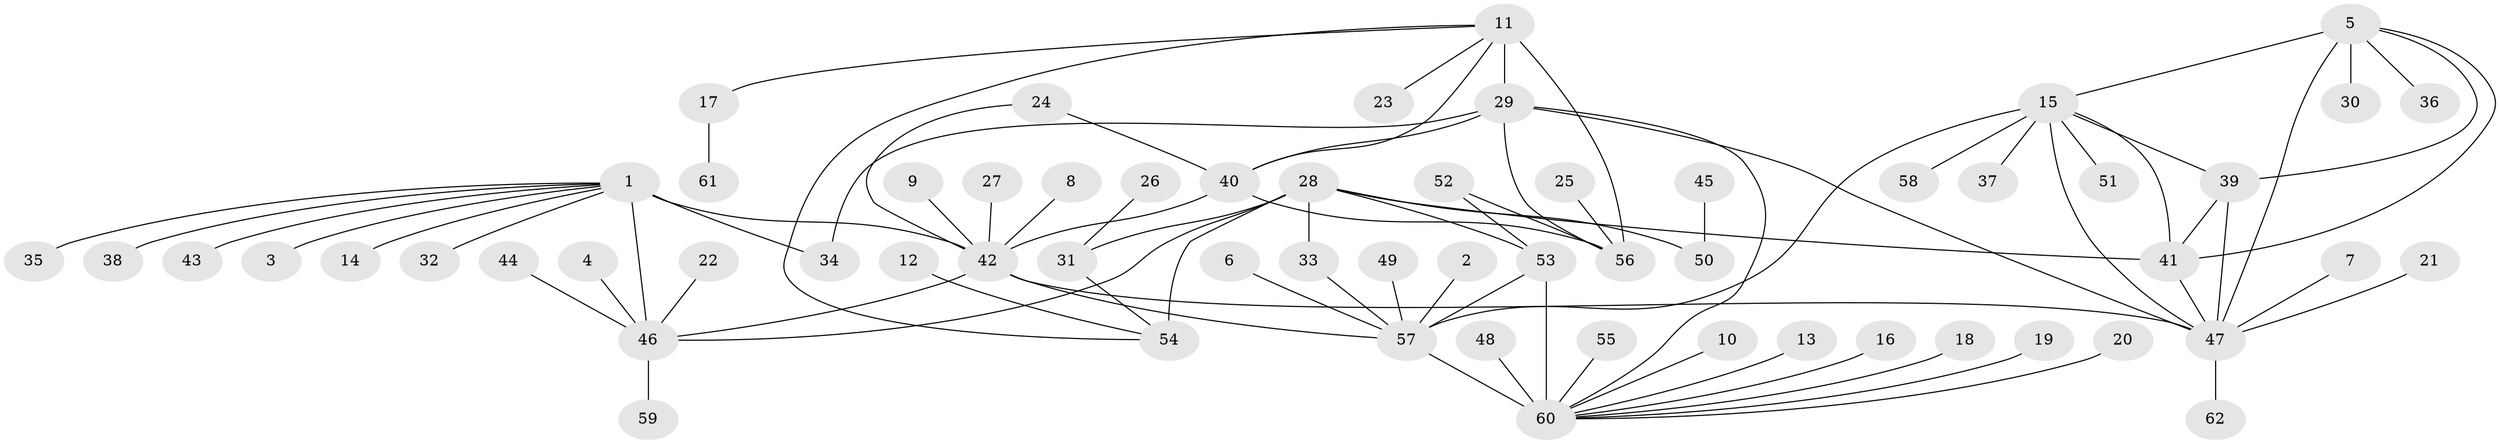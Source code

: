 // original degree distribution, {14: 0.008064516129032258, 6: 0.03225806451612903, 8: 0.03225806451612903, 12: 0.008064516129032258, 5: 0.016129032258064516, 9: 0.04032258064516129, 11: 0.016129032258064516, 13: 0.008064516129032258, 7: 0.056451612903225805, 10: 0.024193548387096774, 1: 0.6290322580645161, 2: 0.10483870967741936, 4: 0.016129032258064516, 3: 0.008064516129032258}
// Generated by graph-tools (version 1.1) at 2025/02/03/09/25 03:02:42]
// undirected, 62 vertices, 83 edges
graph export_dot {
graph [start="1"]
  node [color=gray90,style=filled];
  1;
  2;
  3;
  4;
  5;
  6;
  7;
  8;
  9;
  10;
  11;
  12;
  13;
  14;
  15;
  16;
  17;
  18;
  19;
  20;
  21;
  22;
  23;
  24;
  25;
  26;
  27;
  28;
  29;
  30;
  31;
  32;
  33;
  34;
  35;
  36;
  37;
  38;
  39;
  40;
  41;
  42;
  43;
  44;
  45;
  46;
  47;
  48;
  49;
  50;
  51;
  52;
  53;
  54;
  55;
  56;
  57;
  58;
  59;
  60;
  61;
  62;
  1 -- 3 [weight=1.0];
  1 -- 14 [weight=1.0];
  1 -- 32 [weight=1.0];
  1 -- 34 [weight=1.0];
  1 -- 35 [weight=1.0];
  1 -- 38 [weight=1.0];
  1 -- 42 [weight=4.0];
  1 -- 43 [weight=1.0];
  1 -- 46 [weight=4.0];
  2 -- 57 [weight=1.0];
  4 -- 46 [weight=1.0];
  5 -- 15 [weight=1.0];
  5 -- 30 [weight=1.0];
  5 -- 36 [weight=1.0];
  5 -- 39 [weight=1.0];
  5 -- 41 [weight=1.0];
  5 -- 47 [weight=2.0];
  6 -- 57 [weight=1.0];
  7 -- 47 [weight=1.0];
  8 -- 42 [weight=1.0];
  9 -- 42 [weight=1.0];
  10 -- 60 [weight=1.0];
  11 -- 17 [weight=1.0];
  11 -- 23 [weight=1.0];
  11 -- 29 [weight=2.0];
  11 -- 40 [weight=2.0];
  11 -- 54 [weight=1.0];
  11 -- 56 [weight=4.0];
  12 -- 54 [weight=1.0];
  13 -- 60 [weight=1.0];
  15 -- 37 [weight=1.0];
  15 -- 39 [weight=1.0];
  15 -- 41 [weight=1.0];
  15 -- 47 [weight=2.0];
  15 -- 51 [weight=1.0];
  15 -- 57 [weight=1.0];
  15 -- 58 [weight=1.0];
  16 -- 60 [weight=1.0];
  17 -- 61 [weight=1.0];
  18 -- 60 [weight=1.0];
  19 -- 60 [weight=1.0];
  20 -- 60 [weight=1.0];
  21 -- 47 [weight=1.0];
  22 -- 46 [weight=1.0];
  24 -- 40 [weight=1.0];
  24 -- 42 [weight=1.0];
  25 -- 56 [weight=1.0];
  26 -- 31 [weight=1.0];
  27 -- 42 [weight=1.0];
  28 -- 31 [weight=2.0];
  28 -- 33 [weight=1.0];
  28 -- 41 [weight=1.0];
  28 -- 46 [weight=1.0];
  28 -- 50 [weight=1.0];
  28 -- 53 [weight=1.0];
  28 -- 54 [weight=6.0];
  29 -- 34 [weight=1.0];
  29 -- 40 [weight=1.0];
  29 -- 47 [weight=1.0];
  29 -- 56 [weight=2.0];
  29 -- 60 [weight=1.0];
  31 -- 54 [weight=3.0];
  33 -- 57 [weight=1.0];
  39 -- 41 [weight=1.0];
  39 -- 47 [weight=2.0];
  40 -- 42 [weight=1.0];
  40 -- 56 [weight=2.0];
  41 -- 47 [weight=2.0];
  42 -- 46 [weight=1.0];
  42 -- 47 [weight=1.0];
  42 -- 57 [weight=1.0];
  44 -- 46 [weight=1.0];
  45 -- 50 [weight=1.0];
  46 -- 59 [weight=1.0];
  47 -- 62 [weight=1.0];
  48 -- 60 [weight=1.0];
  49 -- 57 [weight=1.0];
  52 -- 53 [weight=1.0];
  52 -- 56 [weight=1.0];
  53 -- 57 [weight=2.0];
  53 -- 60 [weight=6.0];
  55 -- 60 [weight=1.0];
  57 -- 60 [weight=3.0];
}
